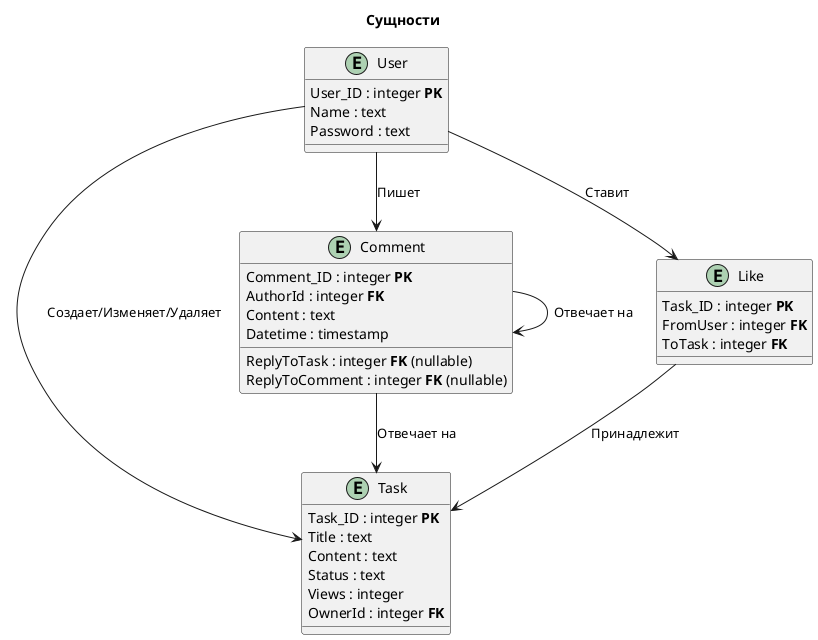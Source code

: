 @startuml entities

title Сущности

entity "User" as user {
  User_ID : integer **PK**
  Name : text
  Password : text
}

entity "Task" as task {
  Task_ID : integer **PK**
  Title : text
  Content : text
  Status : text
  Views : integer
  OwnerId : integer **FK**
}

entity "Comment" as comment {
  Comment_ID : integer **PK**
  AuthorId : integer **FK**
  Content : text
  Datetime : timestamp
  ReplyToTask : integer **FK** (nullable)
  ReplyToComment : integer **FK** (nullable)
}

entity "Like" as like {
  Task_ID : integer **PK**
  FromUser : integer **FK**
  ToTask : integer **FK**
}

user --> task : "Создает/Изменяет/Удаляет"
user --> comment : "Пишет"
user --> like : "Ставит"

comment --> task : "Отвечает на"
comment --> comment : "Отвечает на"

like --> task : "Принадлежит"

@enduml
